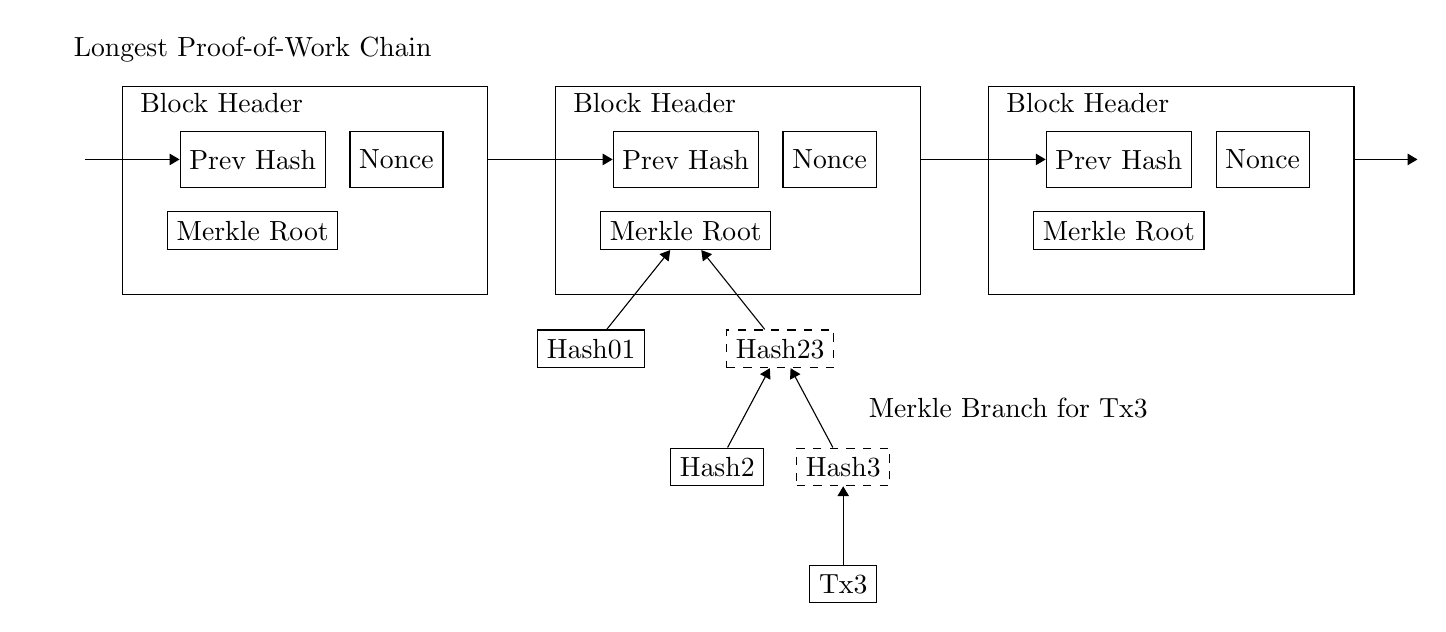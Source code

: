 \usetikzlibrary{
    arrows.meta,% [>=Triangle]
    fit,        % [fit=...]
    positioning % [right=of ...]
}

\tikzset{box/.style={draw, minimum size=2em, text centered},
    container/.style={inner sep=16pt}
}

% Prevent childs from overlepping.  https://tex.stackexchange.com/a/60579/264984
\tikzstyle{level 1}=[<-, sibling distance=24mm]
\tikzstyle{level 2}=[<-, sibling distance=16mm]

\begin{tikzpicture}[>=Triangle]
\node at (0, 2.4) {Longest Proof-of-Work Chain};

\foreach \i / \x in {0/0, 1/5.5, 2/11} {
    \node (P\i-PrevHash) [box] at (\x, 1) {Prev Hash};
    \node (Nonce) [box] [right=0.3cm of P\i-PrevHash] {Nonce};
    \node (P\i-MerkleRoot) [below=0.3cm of P\i-PrevHash] [draw]{Merkle Root};
    \node (P\i-Container) [container] [draw] [label={[shift={(16ex,-3ex)}]north west:Block Header}, fit=(P\i-PrevHash)(Nonce)(P\i-MerkleRoot)] {};
}

\foreach[evaluate={\next=int(\i + 1)}] \i in {0, 1} {
    \draw [->] (P\i-Container.east |- P\next-PrevHash.west) -- (P\next-PrevHash.west);
}
\draw [<-] (P0-PrevHash.west) --+ (-1.2, 0);
\draw [->] (P2-Container.east |- P2-PrevHash.west) --+ (0.8, 0);

\node at (P1-MerkleRoot) {\phantom{P1-MerkleRoot}}
child {node (Hash01) [draw]{Hash01}}
child {node (Hash23) [draw, dashed]{Hash23}
    child {node (Hash2) [draw]{Hash2}}
    child {node (Hash3) [draw, dashed]{Hash3}}
};

\node (Tx3) [below=of Hash3] [draw] {Tx3};
\draw [->] (Tx3) -- (Hash3);
\path [->] (Hash3) -- node[right=0.6]{Merkle Branch for Tx3} (Hash23);

\end{tikzpicture}
